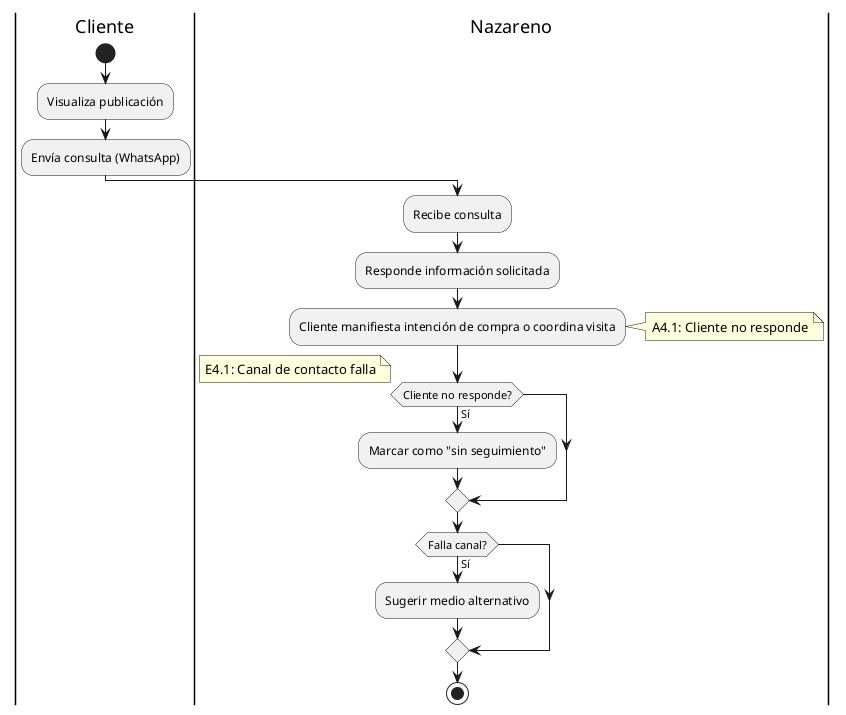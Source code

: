@startuml

' Diagrama de actividad para BUC04 – Gestionar comunicación con cliente
|Cliente|
start
:Visualiza publicación;
:Envía consulta (WhatsApp);
|Nazareno|
:Recibe consulta;
:Responde información solicitada;
:Cliente manifiesta intención de compra o coordina visita;

' Alternativa
note right: A4.1: Cliente no responde
if (Cliente no responde?) then (Sí)
  :Marcar como "sin seguimiento";
endif

' Excepción
note right: E4.1: Canal de contacto falla
if (Falla canal?) then (Sí)
  :Sugerir medio alternativo;
endif
stop

@enduml